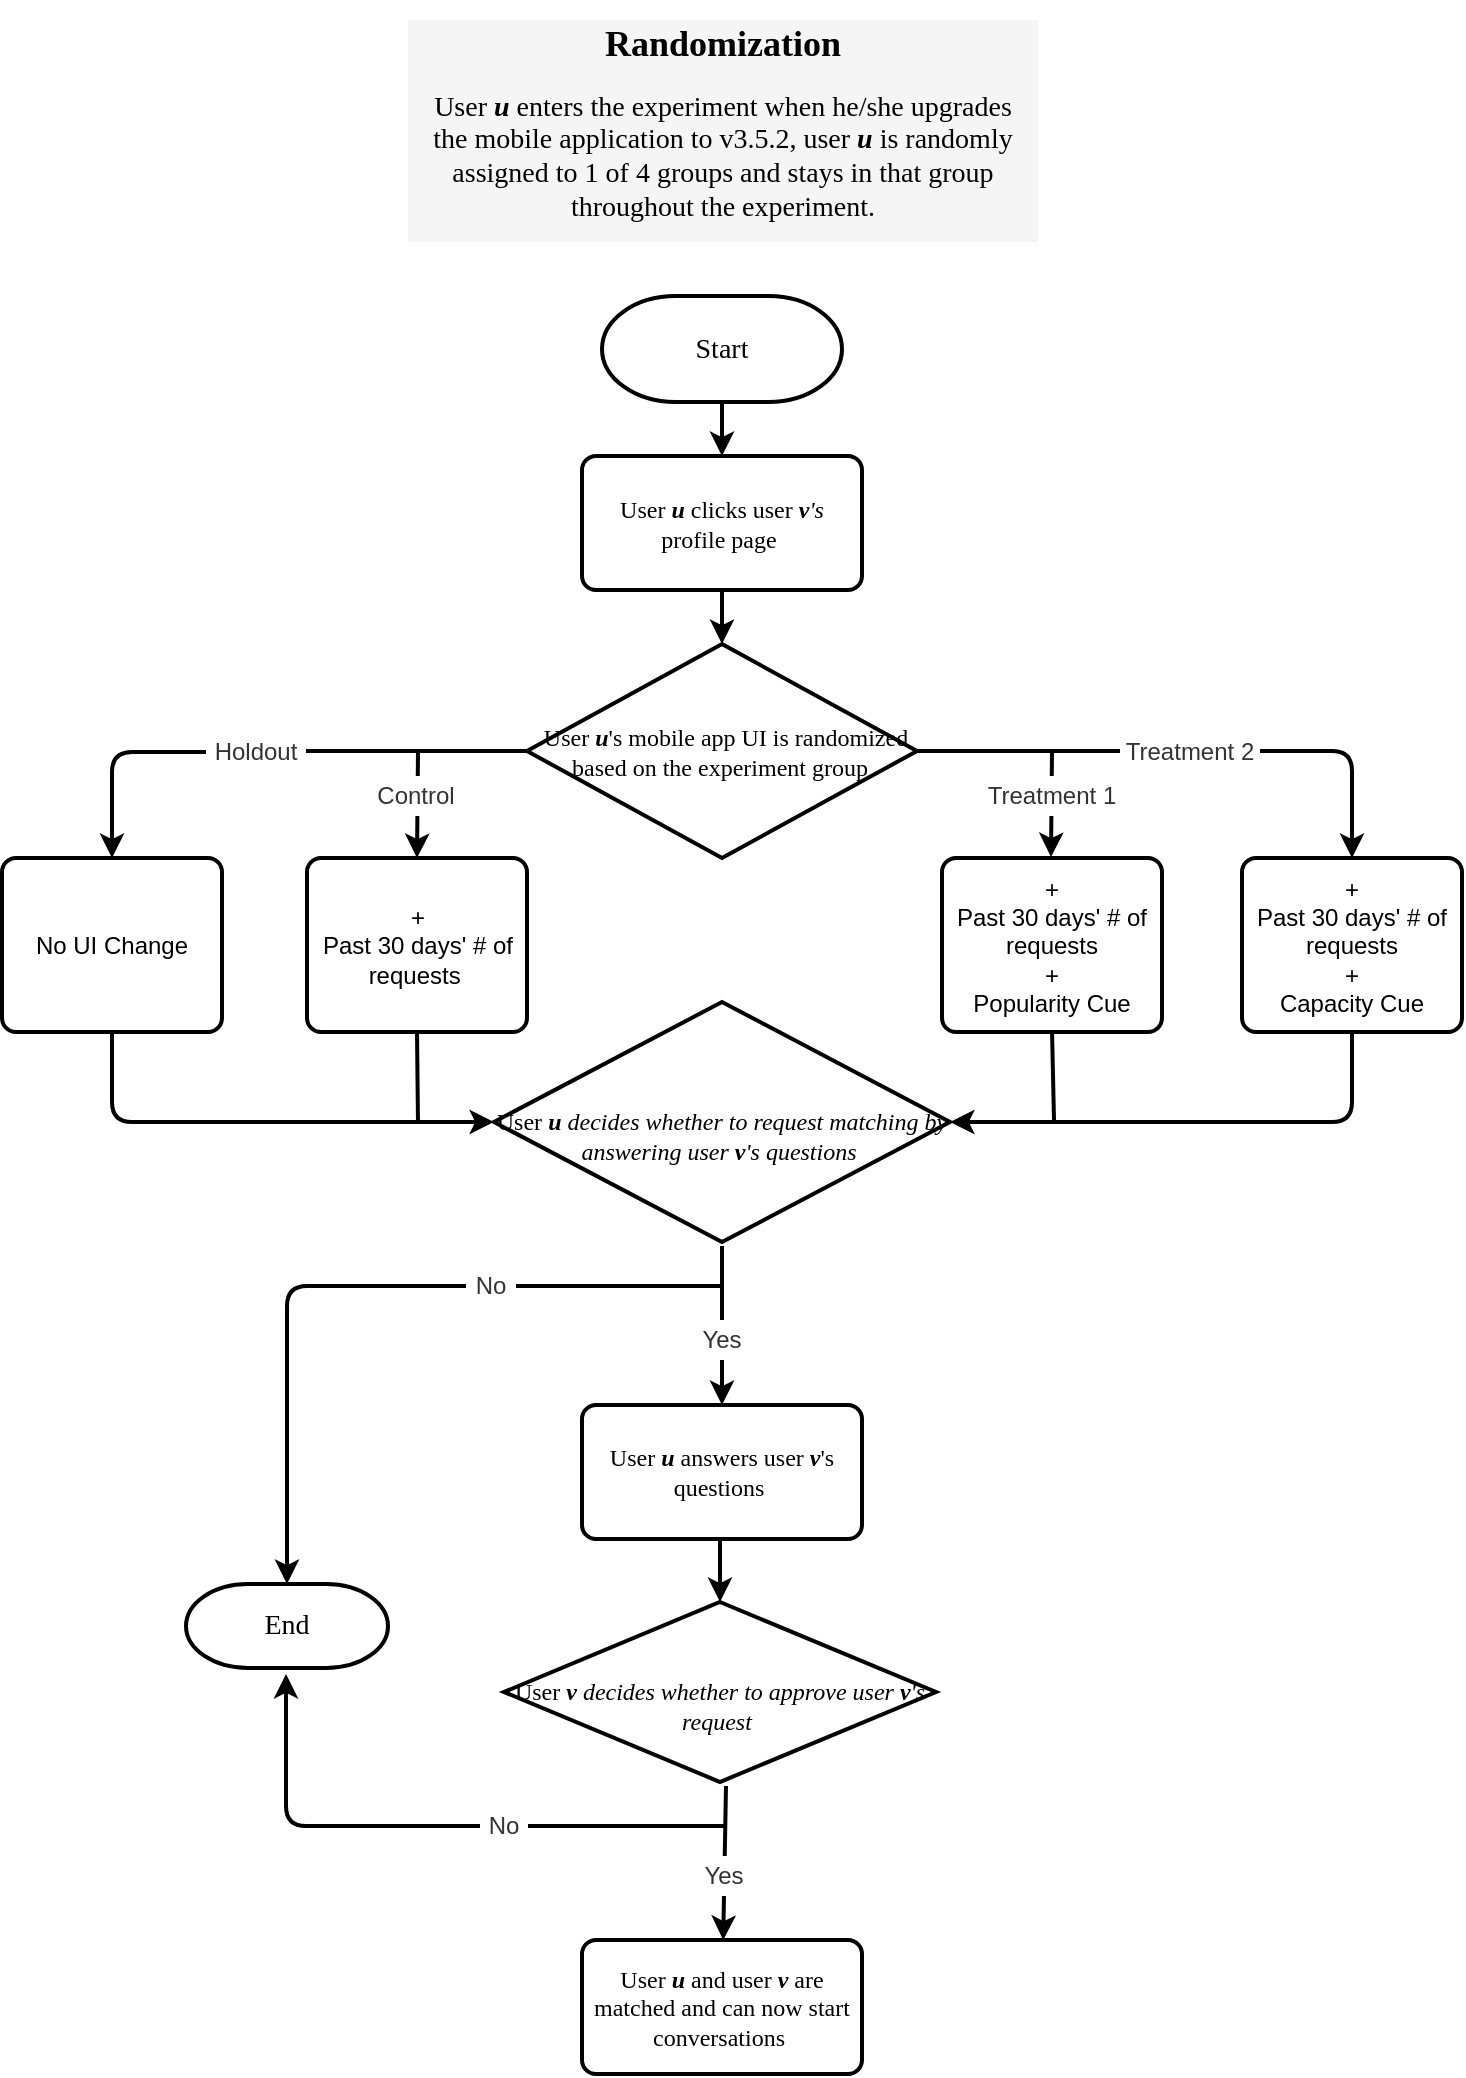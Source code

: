 <mxfile pages="1" version="11.2.9" type="github"><diagram id="2JyxNNU_SRswKXaLaBT6" name="Page-1"><mxGraphModel dx="1353" dy="1068" grid="1" gridSize="10" guides="1" tooltips="1" connect="1" arrows="1" fold="1" page="1" pageScale="1" pageWidth="850" pageHeight="1100" math="0" shadow="0"><root><mxCell id="0"/><mxCell id="1" parent="0"/><mxCell id="AbWWFxYWgRRFwNRDI_Oc-1" value="&lt;font style=&quot;font-size: 14px&quot; face=&quot;Georgia&quot;&gt;Start&lt;/font&gt;" style="strokeWidth=2;html=1;shape=mxgraph.flowchart.terminator;whiteSpace=wrap;" parent="1" vertex="1"><mxGeometry x="358" y="178" width="120" height="53" as="geometry"/></mxCell><mxCell id="AbWWFxYWgRRFwNRDI_Oc-2" value="&lt;font face=&quot;Georgia&quot;&gt;User &lt;i&gt;&lt;b&gt;u&lt;/b&gt;&lt;/i&gt; clicks&amp;nbsp;&lt;/font&gt;&lt;span style=&quot;font-family: &amp;#34;georgia&amp;#34;&quot;&gt;user&amp;nbsp;&lt;/span&gt;&lt;i style=&quot;font-family: &amp;#34;georgia&amp;#34;&quot;&gt;&lt;b&gt;v&lt;/b&gt;'s&lt;/i&gt;&lt;font face=&quot;Georgia&quot;&gt;&lt;br&gt;profile page&amp;nbsp;&lt;/font&gt;" style="rounded=1;whiteSpace=wrap;html=1;absoluteArcSize=1;arcSize=14;strokeWidth=2;" parent="1" vertex="1"><mxGeometry x="348" y="258" width="140" height="67" as="geometry"/></mxCell><mxCell id="AbWWFxYWgRRFwNRDI_Oc-3" value="" style="endArrow=classic;html=1;exitX=0.5;exitY=1;exitDx=0;exitDy=0;exitPerimeter=0;entryX=0.5;entryY=0;entryDx=0;entryDy=0;strokeWidth=2;" parent="1" source="AbWWFxYWgRRFwNRDI_Oc-1" target="AbWWFxYWgRRFwNRDI_Oc-2" edge="1"><mxGeometry width="50" height="50" relative="1" as="geometry"><mxPoint x="348" y="461" as="sourcePoint"/><mxPoint x="398" y="411" as="targetPoint"/></mxGeometry></mxCell><mxCell id="6vMVFSI-y6LJuHTL3Tkv-1" value="&lt;font face=&quot;Georgia&quot;&gt;&amp;nbsp;User &lt;i&gt;&lt;b&gt;u&lt;/b&gt;&lt;/i&gt;'s mobile app UI is randomized based on the experiment group&amp;nbsp;&lt;/font&gt;" style="strokeWidth=2;html=1;shape=mxgraph.flowchart.decision;whiteSpace=wrap;" parent="1" vertex="1"><mxGeometry x="320.5" y="352" width="195" height="107" as="geometry"/></mxCell><mxCell id="6vMVFSI-y6LJuHTL3Tkv-2" value="" style="endArrow=classic;html=1;exitX=0.5;exitY=1;exitDx=0;exitDy=0;entryX=0.5;entryY=0;entryDx=0;entryDy=0;strokeWidth=2;entryPerimeter=0;" parent="1" source="AbWWFxYWgRRFwNRDI_Oc-2" target="6vMVFSI-y6LJuHTL3Tkv-1" edge="1"><mxGeometry width="50" height="50" relative="1" as="geometry"><mxPoint x="518" y="388" as="sourcePoint"/><mxPoint x="518" y="448" as="targetPoint"/></mxGeometry></mxCell><mxCell id="5q_IAKNCsGFluqySmHJG-9" value="&lt;pre&gt;&lt;b style=&quot;font-size: 18px ; color: rgb(0 , 0 , 0) ; font-family: &amp;#34;georgia&amp;#34; ; white-space: normal&quot;&gt;Randomization&lt;/b&gt;&lt;br&gt;&lt;/pre&gt;&lt;p&gt;&lt;font face=&quot;Georgia&quot; color=&quot;#000000&quot;&gt;&lt;span style=&quot;font-size: 14px&quot;&gt;User&amp;nbsp;&lt;/span&gt;&lt;b style=&quot;font-size: 14px&quot;&gt;&lt;i&gt;u&lt;/i&gt;&lt;/b&gt;&lt;span style=&quot;font-size: 14px&quot;&gt;&amp;nbsp;enters the experiment when he/she upgrades the mobile application to v3.5.2, user&amp;nbsp;&lt;/span&gt;&lt;b style=&quot;font-size: 14px&quot;&gt;&lt;i&gt;u&lt;/i&gt;&lt;/b&gt;&lt;span style=&quot;font-size: 14px&quot;&gt;&amp;nbsp;is randomly assigned to 1 of 4 groups and stays in that group throughout the experiment.&lt;/span&gt;&lt;/font&gt;&lt;br&gt;&lt;/p&gt;" style="text;html=1;strokeColor=none;fillColor=#f5f5f5;spacing=5;spacingTop=-20;whiteSpace=wrap;overflow=hidden;rounded=0;align=center;shadow=0;fontColor=#333333;" parent="1" vertex="1"><mxGeometry x="261" y="40" width="315" height="111" as="geometry"/></mxCell><mxCell id="5q_IAKNCsGFluqySmHJG-10" value="" style="edgeStyle=segmentEdgeStyle;endArrow=classic;html=1;exitX=0;exitY=0.5;exitDx=0;exitDy=0;exitPerimeter=0;strokeWidth=2;entryX=0.5;entryY=0;entryDx=0;entryDy=0;" parent="1" source="5q_IAKNCsGFluqySmHJG-22" target="5q_IAKNCsGFluqySmHJG-12" edge="1"><mxGeometry width="50" height="50" relative="1" as="geometry"><mxPoint x="118" y="430.5" as="sourcePoint"/><mxPoint x="118" y="459" as="targetPoint"/></mxGeometry></mxCell><mxCell id="5q_IAKNCsGFluqySmHJG-11" value="" style="edgeStyle=segmentEdgeStyle;endArrow=classic;html=1;exitX=1;exitY=0.5;exitDx=0;exitDy=0;exitPerimeter=0;strokeWidth=2;entryX=0.5;entryY=0;entryDx=0;entryDy=0;" parent="1" source="6vMVFSI-y6LJuHTL3Tkv-1" target="5q_IAKNCsGFluqySmHJG-16" edge="1"><mxGeometry width="50" height="50" relative="1" as="geometry"><mxPoint x="588" y="469" as="sourcePoint"/><mxPoint x="723" y="459" as="targetPoint"/></mxGeometry></mxCell><mxCell id="5q_IAKNCsGFluqySmHJG-12" value="No UI Change" style="rounded=1;whiteSpace=wrap;html=1;absoluteArcSize=1;arcSize=14;strokeWidth=2;shadow=0;" parent="1" vertex="1"><mxGeometry x="58" y="459" width="110" height="87" as="geometry"/></mxCell><mxCell id="5q_IAKNCsGFluqySmHJG-13" value="+ &lt;br&gt;Past 30 days' # of requests&amp;nbsp;" style="rounded=1;whiteSpace=wrap;html=1;absoluteArcSize=1;arcSize=14;strokeWidth=2;shadow=0;" parent="1" vertex="1"><mxGeometry x="210.5" y="459" width="110" height="87" as="geometry"/></mxCell><mxCell id="5q_IAKNCsGFluqySmHJG-14" value="+ &lt;br&gt;Past 30 days' # of requests &lt;br&gt;+ &lt;br&gt;Popularity Cue" style="rounded=1;whiteSpace=wrap;html=1;absoluteArcSize=1;arcSize=14;strokeWidth=2;shadow=0;" parent="1" vertex="1"><mxGeometry x="528" y="459" width="110" height="87" as="geometry"/></mxCell><mxCell id="5q_IAKNCsGFluqySmHJG-16" value="+ &lt;br&gt;Past 30 days' # of requests &lt;br&gt;+ &lt;br&gt;Capacity Cue" style="rounded=1;whiteSpace=wrap;html=1;absoluteArcSize=1;arcSize=14;strokeWidth=2;shadow=0;" parent="1" vertex="1"><mxGeometry x="678" y="459" width="110" height="87" as="geometry"/></mxCell><mxCell id="5q_IAKNCsGFluqySmHJG-17" value="" style="endArrow=classic;html=1;strokeWidth=2;entryX=0.5;entryY=0;entryDx=0;entryDy=0;" parent="1" target="5q_IAKNCsGFluqySmHJG-13" edge="1"><mxGeometry width="50" height="50" relative="1" as="geometry"><mxPoint x="266" y="406" as="sourcePoint"/><mxPoint x="108" y="566" as="targetPoint"/></mxGeometry></mxCell><mxCell id="5q_IAKNCsGFluqySmHJG-19" value="" style="endArrow=classic;html=1;strokeWidth=2;entryX=0.5;entryY=0;entryDx=0;entryDy=0;" parent="1" edge="1"><mxGeometry width="50" height="50" relative="1" as="geometry"><mxPoint x="583" y="405.5" as="sourcePoint"/><mxPoint x="582.5" y="458.5" as="targetPoint"/></mxGeometry></mxCell><mxCell id="5q_IAKNCsGFluqySmHJG-20" value="&lt;font face=&quot;Georgia&quot;&gt;&lt;br&gt;User &lt;i&gt;&lt;b&gt;u &lt;/b&gt;decides whether to request matching by answering user&amp;nbsp;&lt;b&gt;v&lt;/b&gt;'s questions&lt;/i&gt;&amp;nbsp;&lt;/font&gt;" style="strokeWidth=2;html=1;shape=mxgraph.flowchart.decision;whiteSpace=wrap;" parent="1" vertex="1"><mxGeometry x="304" y="531" width="228" height="120" as="geometry"/></mxCell><mxCell id="5q_IAKNCsGFluqySmHJG-24" value="" style="edgeStyle=segmentEdgeStyle;endArrow=classic;html=1;exitX=0;exitY=0.5;exitDx=0;exitDy=0;exitPerimeter=0;strokeWidth=2;entryX=0.5;entryY=0;entryDx=0;entryDy=0;" parent="1" source="6vMVFSI-y6LJuHTL3Tkv-1" target="5q_IAKNCsGFluqySmHJG-22" edge="1"><mxGeometry width="50" height="50" relative="1" as="geometry"><mxPoint x="321" y="406" as="sourcePoint"/><mxPoint x="113" y="459" as="targetPoint"/></mxGeometry></mxCell><mxCell id="5q_IAKNCsGFluqySmHJG-22" value="Holdout" style="text;html=1;align=center;verticalAlign=middle;whiteSpace=wrap;rounded=0;shadow=0;fillColor=#FFFFFF;strokeColor=none;fontColor=#333333;" parent="1" vertex="1"><mxGeometry x="160" y="396" width="50" height="20" as="geometry"/></mxCell><mxCell id="5q_IAKNCsGFluqySmHJG-25" value="Control" style="text;html=1;align=center;verticalAlign=middle;whiteSpace=wrap;rounded=0;shadow=0;fillColor=#FFFFFF;strokeColor=none;fontColor=#333333;" parent="1" vertex="1"><mxGeometry x="239.5" y="418" width="50" height="20" as="geometry"/></mxCell><mxCell id="5q_IAKNCsGFluqySmHJG-26" value="Treatment 2" style="text;html=1;align=center;verticalAlign=middle;whiteSpace=wrap;rounded=0;shadow=0;fillColor=#FFFFFF;strokeColor=none;fontColor=#333333;" parent="1" vertex="1"><mxGeometry x="617" y="396" width="70" height="20" as="geometry"/></mxCell><mxCell id="5q_IAKNCsGFluqySmHJG-27" value="Treatment 1" style="text;html=1;align=center;verticalAlign=middle;whiteSpace=wrap;rounded=0;shadow=0;fillColor=#FFFFFF;strokeColor=none;fontColor=#333333;" parent="1" vertex="1"><mxGeometry x="548" y="418" width="70" height="20" as="geometry"/></mxCell><mxCell id="5q_IAKNCsGFluqySmHJG-28" value="" style="edgeStyle=segmentEdgeStyle;endArrow=classic;html=1;strokeWidth=2;entryX=0;entryY=0.5;entryDx=0;entryDy=0;entryPerimeter=0;exitX=0.5;exitY=1;exitDx=0;exitDy=0;" parent="1" source="5q_IAKNCsGFluqySmHJG-12" target="5q_IAKNCsGFluqySmHJG-20" edge="1"><mxGeometry width="50" height="50" relative="1" as="geometry"><mxPoint x="58" y="786" as="sourcePoint"/><mxPoint x="108" y="736" as="targetPoint"/><Array as="points"><mxPoint x="113" y="591"/></Array></mxGeometry></mxCell><mxCell id="5q_IAKNCsGFluqySmHJG-29" value="" style="endArrow=none;html=1;strokeWidth=2;exitX=0.5;exitY=1;exitDx=0;exitDy=0;endFill=0;" parent="1" source="5q_IAKNCsGFluqySmHJG-13" edge="1"><mxGeometry width="50" height="50" relative="1" as="geometry"><mxPoint x="276" y="416" as="sourcePoint"/><mxPoint x="266" y="592" as="targetPoint"/></mxGeometry></mxCell><mxCell id="5q_IAKNCsGFluqySmHJG-30" value="" style="endArrow=none;html=1;strokeWidth=2;exitX=0.5;exitY=1;exitDx=0;exitDy=0;endFill=0;" parent="1" edge="1"><mxGeometry width="50" height="50" relative="1" as="geometry"><mxPoint x="583" y="545" as="sourcePoint"/><mxPoint x="584" y="590" as="targetPoint"/></mxGeometry></mxCell><mxCell id="5q_IAKNCsGFluqySmHJG-31" value="" style="edgeStyle=segmentEdgeStyle;endArrow=classic;html=1;strokeWidth=2;entryX=1;entryY=0.5;entryDx=0;entryDy=0;entryPerimeter=0;exitX=0.5;exitY=1;exitDx=0;exitDy=0;" parent="1" source="5q_IAKNCsGFluqySmHJG-16" target="5q_IAKNCsGFluqySmHJG-20" edge="1"><mxGeometry width="50" height="50" relative="1" as="geometry"><mxPoint x="123" y="556" as="sourcePoint"/><mxPoint x="314" y="644" as="targetPoint"/><Array as="points"><mxPoint x="733" y="591"/></Array></mxGeometry></mxCell><mxCell id="5q_IAKNCsGFluqySmHJG-32" value="" style="endArrow=classic;html=1;strokeWidth=2;entryX=0.5;entryY=0;entryDx=0;entryDy=0;" parent="1" target="5q_IAKNCsGFluqySmHJG-42" edge="1"><mxGeometry width="50" height="50" relative="1" as="geometry"><mxPoint x="418" y="653" as="sourcePoint"/><mxPoint x="418" y="763" as="targetPoint"/></mxGeometry></mxCell><mxCell id="5q_IAKNCsGFluqySmHJG-33" value="&lt;font style=&quot;font-size: 14px&quot; face=&quot;Georgia&quot;&gt;End&lt;/font&gt;" style="strokeWidth=2;html=1;shape=mxgraph.flowchart.terminator;whiteSpace=wrap;" parent="1" vertex="1"><mxGeometry x="150" y="822" width="101" height="42" as="geometry"/></mxCell><mxCell id="5q_IAKNCsGFluqySmHJG-34" value="" style="edgeStyle=segmentEdgeStyle;endArrow=classic;html=1;strokeWidth=2;" parent="1" target="5q_IAKNCsGFluqySmHJG-33" edge="1"><mxGeometry width="50" height="50" relative="1" as="geometry"><mxPoint x="418" y="673" as="sourcePoint"/><mxPoint x="110" y="803" as="targetPoint"/></mxGeometry></mxCell><mxCell id="5q_IAKNCsGFluqySmHJG-36" value="No" style="text;html=1;align=center;verticalAlign=middle;whiteSpace=wrap;rounded=0;shadow=0;fillColor=#FFFFFF;strokeColor=none;fontColor=#333333;" parent="1" vertex="1"><mxGeometry x="290" y="663" width="25" height="20" as="geometry"/></mxCell><mxCell id="5q_IAKNCsGFluqySmHJG-40" value="Yes" style="text;html=1;align=center;verticalAlign=middle;whiteSpace=wrap;rounded=0;shadow=0;fillColor=#FFFFFF;strokeColor=none;fontColor=#333333;" parent="1" vertex="1"><mxGeometry x="403" y="690" width="30" height="20" as="geometry"/></mxCell><mxCell id="5q_IAKNCsGFluqySmHJG-42" value="&lt;span style=&quot;font-family: &amp;#34;georgia&amp;#34;&quot;&gt;User&amp;nbsp;&lt;/span&gt;&lt;i style=&quot;font-family: &amp;#34;georgia&amp;#34;&quot;&gt;&lt;b&gt;u&lt;/b&gt;&lt;/i&gt;&lt;span style=&quot;font-family: &amp;#34;georgia&amp;#34;&quot;&gt;&amp;nbsp;answers user &lt;b&gt;&lt;i&gt;v&lt;/i&gt;&lt;/b&gt;'s questions&amp;nbsp;&lt;/span&gt;" style="rounded=1;whiteSpace=wrap;html=1;absoluteArcSize=1;arcSize=14;strokeWidth=2;" parent="1" vertex="1"><mxGeometry x="348" y="732.5" width="140" height="67" as="geometry"/></mxCell><mxCell id="5q_IAKNCsGFluqySmHJG-43" value="&lt;font face=&quot;Georgia&quot;&gt;&lt;br&gt;User &lt;i&gt;&lt;b&gt;v&amp;nbsp;&lt;/b&gt;decides whether to approve user&amp;nbsp;&lt;b&gt;v&lt;/b&gt;'s request&lt;/i&gt;&amp;nbsp;&lt;/font&gt;" style="strokeWidth=2;html=1;shape=mxgraph.flowchart.decision;whiteSpace=wrap;" parent="1" vertex="1"><mxGeometry x="309" y="831" width="216" height="90" as="geometry"/></mxCell><mxCell id="5q_IAKNCsGFluqySmHJG-45" value="" style="endArrow=classic;html=1;strokeWidth=2;" parent="1" edge="1"><mxGeometry width="50" height="50" relative="1" as="geometry"><mxPoint x="417" y="799.5" as="sourcePoint"/><mxPoint x="417" y="831" as="targetPoint"/></mxGeometry></mxCell><mxCell id="5q_IAKNCsGFluqySmHJG-53" value="" style="endArrow=classic;html=1;strokeWidth=2;" parent="1" target="5q_IAKNCsGFluqySmHJG-59" edge="1"><mxGeometry width="50" height="50" relative="1" as="geometry"><mxPoint x="420" y="923" as="sourcePoint"/><mxPoint x="420" y="1033" as="targetPoint"/></mxGeometry></mxCell><mxCell id="5q_IAKNCsGFluqySmHJG-55" value="" style="edgeStyle=segmentEdgeStyle;endArrow=classic;html=1;strokeWidth=2;" parent="1" edge="1"><mxGeometry width="50" height="50" relative="1" as="geometry"><mxPoint x="420" y="943" as="sourcePoint"/><mxPoint x="200" y="867" as="targetPoint"/></mxGeometry></mxCell><mxCell id="5q_IAKNCsGFluqySmHJG-56" value="No" style="text;html=1;align=center;verticalAlign=middle;whiteSpace=wrap;rounded=0;shadow=0;fillColor=#FFFFFF;strokeColor=none;fontColor=#333333;" parent="1" vertex="1"><mxGeometry x="297" y="933" width="24" height="20" as="geometry"/></mxCell><mxCell id="5q_IAKNCsGFluqySmHJG-57" value="Yes" style="text;html=1;align=center;verticalAlign=middle;whiteSpace=wrap;rounded=0;shadow=0;fillColor=#FFFFFF;strokeColor=none;fontColor=#333333;" parent="1" vertex="1"><mxGeometry x="404" y="958" width="30" height="20" as="geometry"/></mxCell><mxCell id="5q_IAKNCsGFluqySmHJG-59" value="&lt;span style=&quot;font-family: &amp;#34;georgia&amp;#34;&quot;&gt;User&amp;nbsp;&lt;/span&gt;&lt;i style=&quot;font-family: &amp;#34;georgia&amp;#34;&quot;&gt;&lt;b&gt;u&lt;/b&gt;&lt;/i&gt;&lt;span style=&quot;font-family: &amp;#34;georgia&amp;#34;&quot;&gt;&amp;nbsp;and user &lt;b style=&quot;font-style: italic&quot;&gt;v &lt;/b&gt;are matched and&amp;nbsp;can now start conversations&amp;nbsp;&lt;/span&gt;" style="rounded=1;whiteSpace=wrap;html=1;absoluteArcSize=1;arcSize=14;strokeWidth=2;" parent="1" vertex="1"><mxGeometry x="348" y="1000" width="140" height="67" as="geometry"/></mxCell></root></mxGraphModel></diagram></mxfile>